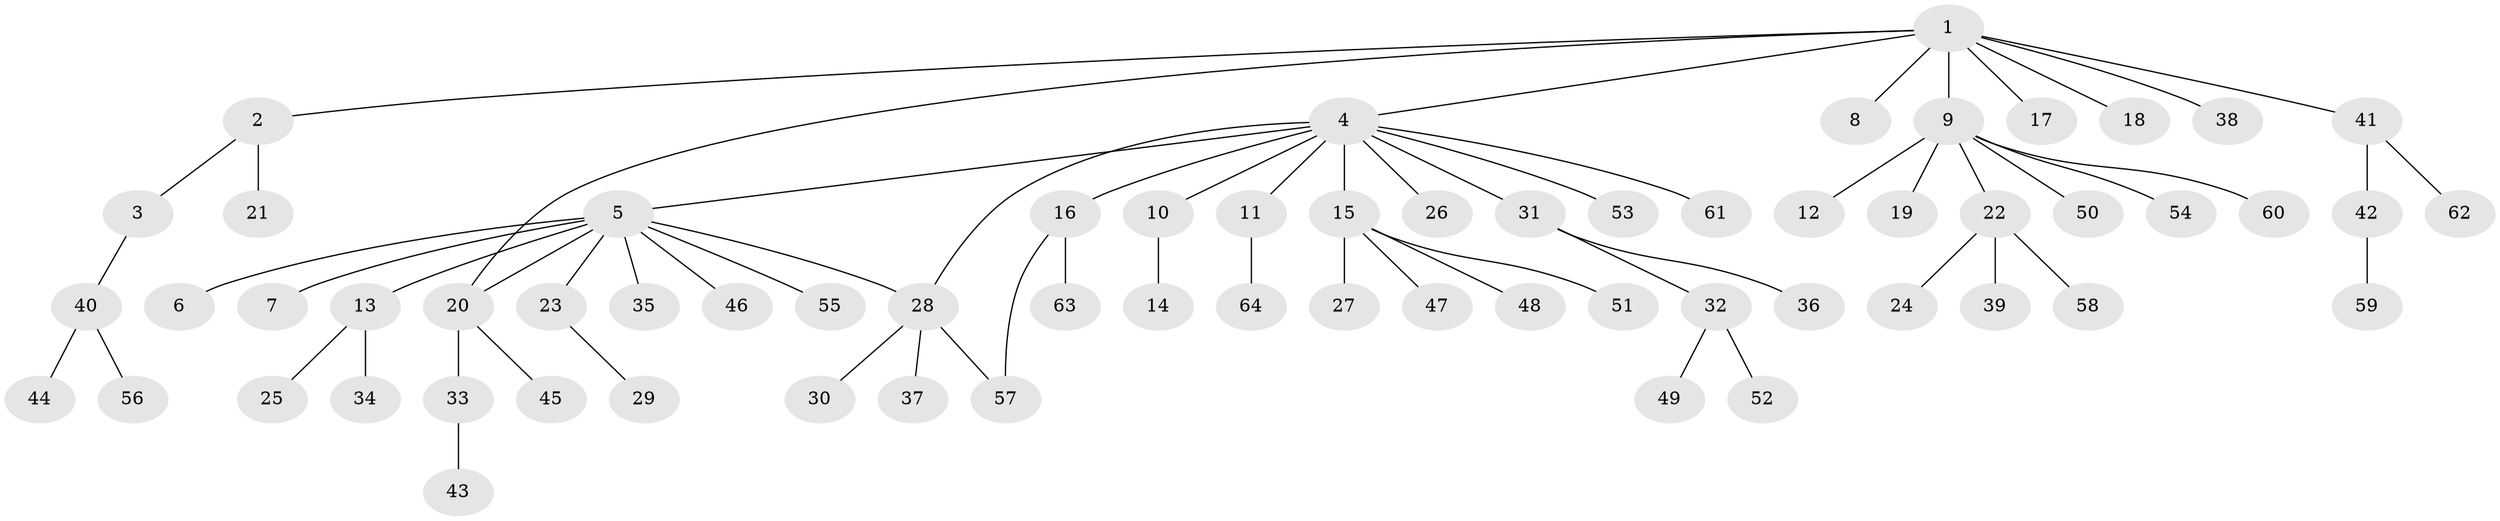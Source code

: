 // Generated by graph-tools (version 1.1) at 2025/48/03/09/25 04:48:25]
// undirected, 64 vertices, 66 edges
graph export_dot {
graph [start="1"]
  node [color=gray90,style=filled];
  1;
  2;
  3;
  4;
  5;
  6;
  7;
  8;
  9;
  10;
  11;
  12;
  13;
  14;
  15;
  16;
  17;
  18;
  19;
  20;
  21;
  22;
  23;
  24;
  25;
  26;
  27;
  28;
  29;
  30;
  31;
  32;
  33;
  34;
  35;
  36;
  37;
  38;
  39;
  40;
  41;
  42;
  43;
  44;
  45;
  46;
  47;
  48;
  49;
  50;
  51;
  52;
  53;
  54;
  55;
  56;
  57;
  58;
  59;
  60;
  61;
  62;
  63;
  64;
  1 -- 2;
  1 -- 4;
  1 -- 8;
  1 -- 9;
  1 -- 17;
  1 -- 18;
  1 -- 20;
  1 -- 38;
  1 -- 41;
  2 -- 3;
  2 -- 21;
  3 -- 40;
  4 -- 5;
  4 -- 10;
  4 -- 11;
  4 -- 15;
  4 -- 16;
  4 -- 26;
  4 -- 28;
  4 -- 31;
  4 -- 53;
  4 -- 61;
  5 -- 6;
  5 -- 7;
  5 -- 13;
  5 -- 20;
  5 -- 23;
  5 -- 28;
  5 -- 35;
  5 -- 46;
  5 -- 55;
  9 -- 12;
  9 -- 19;
  9 -- 22;
  9 -- 50;
  9 -- 54;
  9 -- 60;
  10 -- 14;
  11 -- 64;
  13 -- 25;
  13 -- 34;
  15 -- 27;
  15 -- 47;
  15 -- 48;
  15 -- 51;
  16 -- 57;
  16 -- 63;
  20 -- 33;
  20 -- 45;
  22 -- 24;
  22 -- 39;
  22 -- 58;
  23 -- 29;
  28 -- 30;
  28 -- 37;
  28 -- 57;
  31 -- 32;
  31 -- 36;
  32 -- 49;
  32 -- 52;
  33 -- 43;
  40 -- 44;
  40 -- 56;
  41 -- 42;
  41 -- 62;
  42 -- 59;
}
